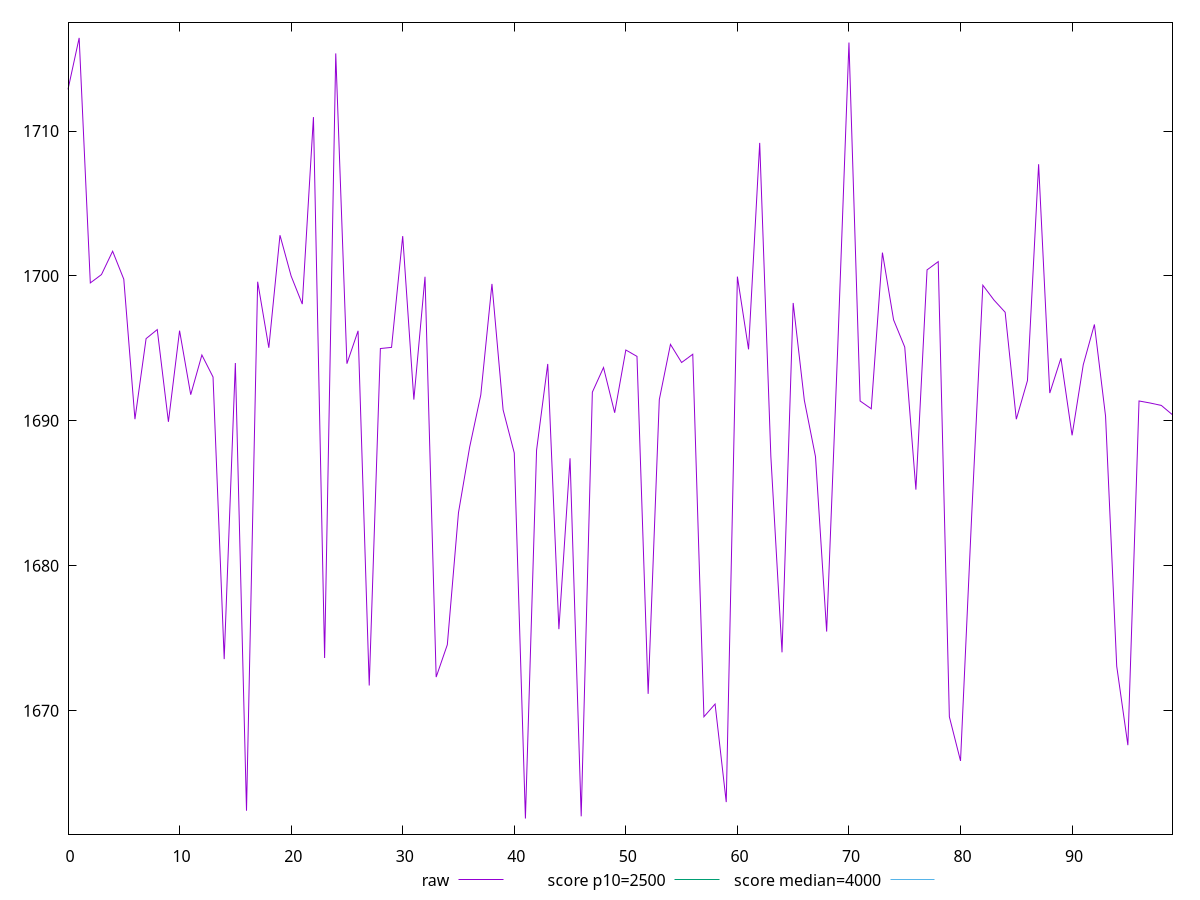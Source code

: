 reset

$raw <<EOF
0 1712.8770000000002
1 1716.4308
2 1699.521
3 1700.097
4 1701.708
5 1699.7777999999998
6 1690.116
7 1695.6777000000002
8 1696.3014
9 1689.933
10 1696.2264
11 1691.8074
12 1694.5466999999999
13 1693.0263
14 1673.5566000000001
15 1693.9925999999998
16 1663.095
17 1699.6019999999999
18 1695.0456000000001
19 1702.8120000000001
20 1699.9974
21 1698.06
22 1710.966
23 1673.6345999999999
24 1715.3613
25 1693.9470000000001
26 1696.215
27 1671.7332000000001
28 1694.9919
29 1695.0713999999998
30 1702.7531999999999
31 1691.4680999999998
32 1699.9461
33 1672.317
34 1674.5493
35 1683.6651000000002
36 1688.1816000000001
37 1691.7918
38 1699.4514
39 1690.7583
40 1687.785
41 1662.5549999999998
42 1687.98
43 1693.9283999999998
44 1675.6236
45 1687.416
46 1662.708
47 1691.982
48 1693.6824
49 1690.5612
50 1694.8899000000001
51 1694.451
52 1671.1592999999998
53 1691.4642000000001
54 1695.279
55 1694.0279999999998
56 1694.5974
57 1669.5780000000002
58 1670.4569999999999
59 1663.6872
60 1699.9553999999998
61 1694.9370000000001
62 1709.1870000000001
63 1687.5359999999998
64 1674.0240000000001
65 1698.1380000000001
66 1691.421
67 1687.5309000000002
68 1675.4574000000002
69 1695.1833000000001
70 1716.111
71 1691.3718000000001
72 1690.8333
73 1701.6119999999999
74 1696.9731
75 1695.0942
76 1685.253
77 1700.421
78 1700.9901
79 1669.5759
80 1666.5312
81 1683.4776000000002
82 1699.3617
83 1698.3378
84 1697.4954
85 1690.1129999999998
86 1692.7803
87 1707.7128
88 1691.9189999999999
89 1694.3235
90 1689
91 1693.8696
92 1696.6536
93 1690.323
94 1673.0693999999999
95 1667.6172
96 1691.3729999999998
97 1691.232
98 1691.0639999999999
99 1690.4189999999999
EOF

set key outside below
set xrange [0:99]
set yrange [1661.4774839999998:1717.5083160000001]
set trange [1661.4774839999998:1717.5083160000001]
set terminal svg size 640, 500 enhanced background rgb 'white'
set output "reports/report_00031_2021-02-24T23-18-18.084Z/largest-contentful-paint/samples/agenda/raw/values.svg"

plot $raw title "raw" with line, \
     2500 title "score p10=2500", \
     4000 title "score median=4000"

reset

